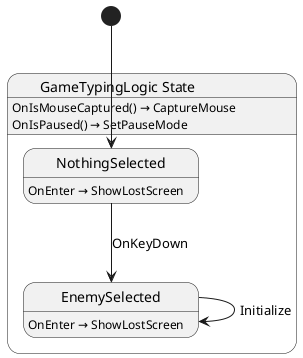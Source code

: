 @startuml GameTypingLogic
state "GameTypingLogic State" as kyoukaitansa_game_typing_state_GameTypingLogic_State {
  state "EnemySelected" as kyoukaitansa_game_typing_state_GameTypingLogic_State_EnemySelected
  state "NothingSelected" as kyoukaitansa_game_typing_state_GameTypingLogic_State_NothingSelected
}

kyoukaitansa_game_typing_state_GameTypingLogic_State_EnemySelected --> kyoukaitansa_game_typing_state_GameTypingLogic_State_EnemySelected : Initialize
kyoukaitansa_game_typing_state_GameTypingLogic_State_NothingSelected --> kyoukaitansa_game_typing_state_GameTypingLogic_State_EnemySelected : OnKeyDown

kyoukaitansa_game_typing_state_GameTypingLogic_State : OnIsMouseCaptured() → CaptureMouse
kyoukaitansa_game_typing_state_GameTypingLogic_State : OnIsPaused() → SetPauseMode
kyoukaitansa_game_typing_state_GameTypingLogic_State_EnemySelected : OnEnter → ShowLostScreen
kyoukaitansa_game_typing_state_GameTypingLogic_State_NothingSelected : OnEnter → ShowLostScreen

[*] --> kyoukaitansa_game_typing_state_GameTypingLogic_State_NothingSelected
@enduml